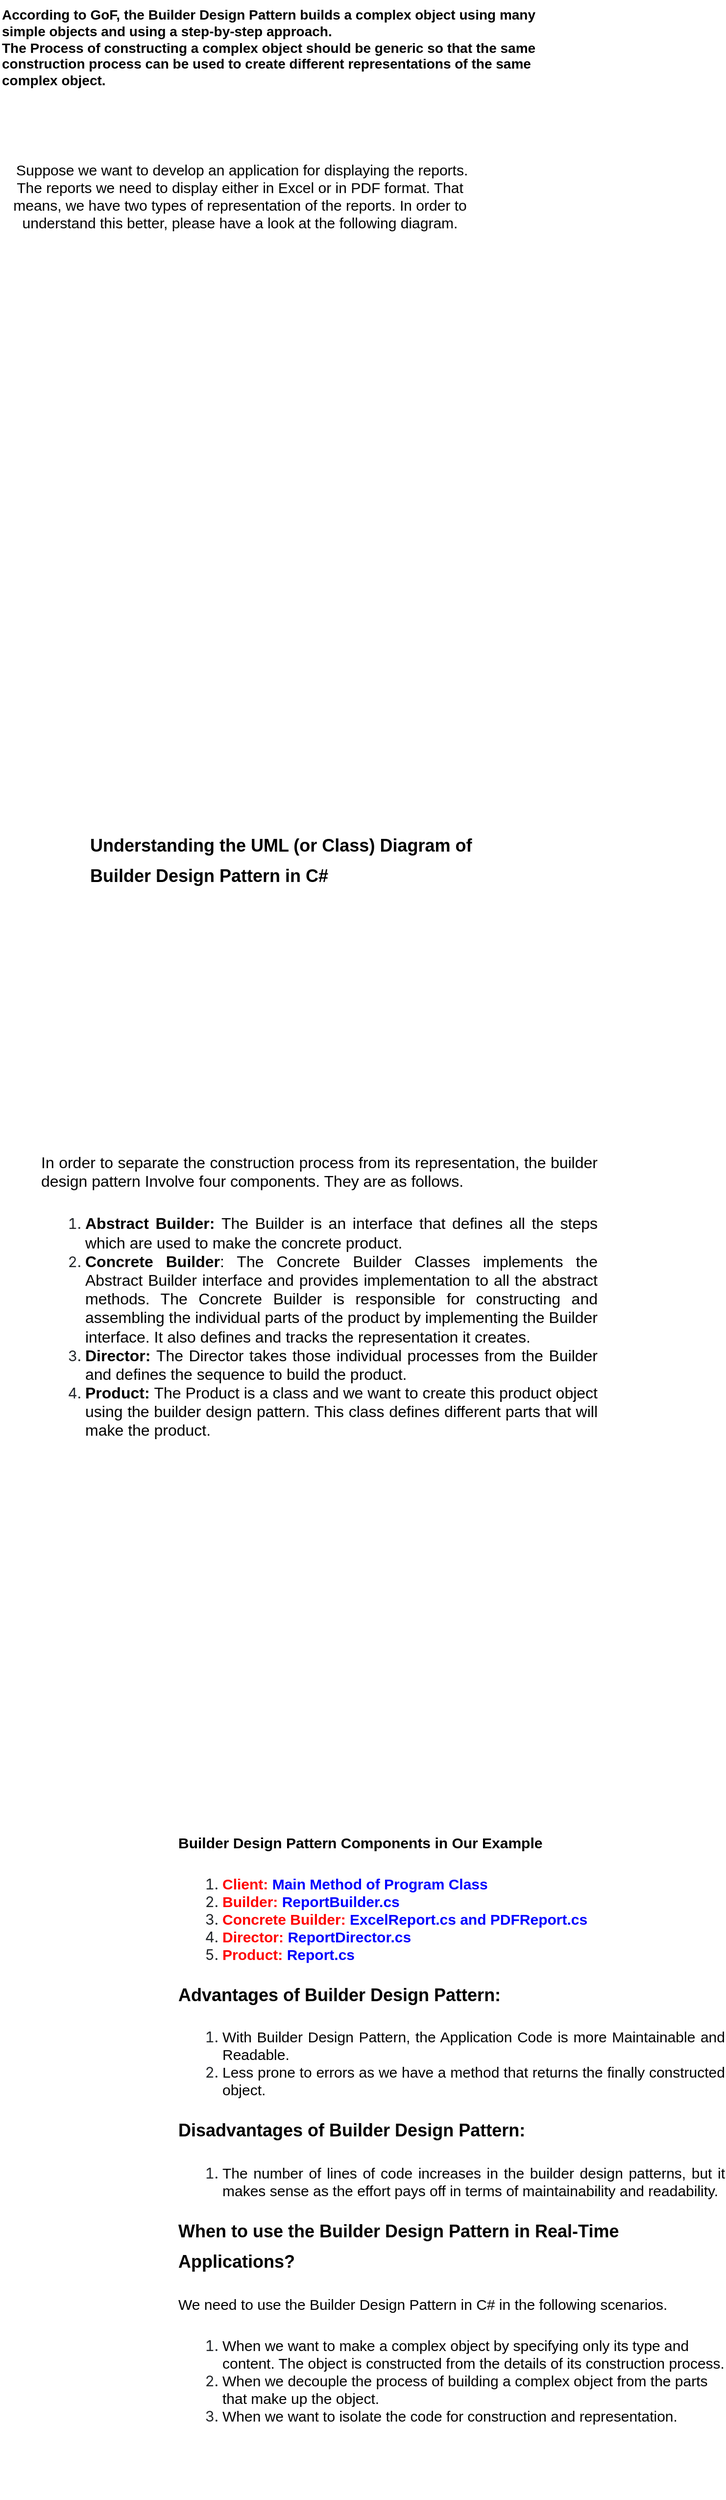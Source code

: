 <mxfile>
    <diagram id="ynslTaBXFwaWdOT28Tcj" name="Domain">
        <mxGraphModel dx="1333" dy="1180" grid="1" gridSize="10" guides="1" tooltips="1" connect="1" arrows="1" fold="1" page="0" pageScale="1" pageWidth="850" pageHeight="1100" math="0" shadow="0">
            <root>
                <mxCell id="0"/>
                <mxCell id="1" parent="0"/>
                <mxCell id="2" value="" style="shape=image;verticalLabelPosition=bottom;labelBackgroundColor=default;verticalAlign=top;aspect=fixed;imageAspect=0;image=https://dotnettutorials.net/wp-content/uploads/2019/10/c-users-pranaya-pictures-understanding-the-builde.png;" parent="1" vertex="1">
                    <mxGeometry x="210" width="265.33" height="270" as="geometry"/>
                </mxCell>
                <UserObject label="&lt;span style=&quot;color: rgb(0, 0, 0); font-family: arial, helvetica, sans-serif; font-size: 15px; text-align: justify; background-color: rgb(255, 255, 255);&quot;&gt;&amp;nbsp;Suppose we want to develop an application for displaying the reports. The reports we need to display either in Excel or in PDF format. That means, we have two types of representation of the reports. In order to understand this better, please have a look at the following diagram.&lt;/span&gt;" placeholders="1" name="Variable" id="3">
                    <mxCell style="text;html=1;strokeColor=none;fillColor=none;align=center;verticalAlign=middle;whiteSpace=wrap;overflow=hidden;" parent="1" vertex="1">
                        <mxGeometry x="80" y="-110" width="490" height="120" as="geometry"/>
                    </mxCell>
                </UserObject>
                <mxCell id="4" value="" style="shape=image;verticalLabelPosition=bottom;labelBackgroundColor=default;verticalAlign=top;aspect=fixed;imageAspect=0;image=https://dotnettutorials.net/wp-content/uploads/2019/10/c-users-pranaya-pictures-bilder-design-pattern-re.png;" parent="1" vertex="1">
                    <mxGeometry x="210" y="290" width="265.33" height="276.5" as="geometry"/>
                </mxCell>
                <mxCell id="5" value="&lt;h5 style=&quot;box-sizing: border-box; border: 0px; font-size: 1.2rem; font-style: normal; font-weight: 500; margin: 0px 0px 20px; outline: 0px; padding: 0px; vertical-align: baseline; clear: both; color: rgb(58, 58, 58); line-height: 1.6; font-family: -apple-system, BlinkMacSystemFont, &amp;quot;Segoe UI&amp;quot;, Roboto, &amp;quot;Helvetica Neue&amp;quot;, Arial, &amp;quot;Noto Sans&amp;quot;, sans-serif, &amp;quot;Apple Color Emoji&amp;quot;, &amp;quot;Segoe UI Emoji&amp;quot;, &amp;quot;Segoe UI Symbol&amp;quot;, &amp;quot;Noto Color Emoji&amp;quot;; font-variant-ligatures: normal; font-variant-caps: normal; letter-spacing: normal; orphans: 2; text-align: left; text-indent: 0px; text-transform: none; widows: 2; word-spacing: 0px; -webkit-text-stroke-width: 0px; background-color: rgb(255, 255, 255); text-decoration-thickness: initial; text-decoration-style: initial; text-decoration-color: initial;&quot;&gt;&lt;span style=&quot;box-sizing: border-box; border: 0px; font-size: 18px; font-style: inherit; font-weight: inherit; margin: 0px; outline: 0px; padding: 0px; vertical-align: baseline; color: rgb(0, 0, 0);&quot;&gt;&lt;strong style=&quot;box-sizing: border-box; border: 0px; font-size: 18px; font-style: inherit; font-weight: bolder; margin: 0px; outline: 0px; padding: 0px; vertical-align: baseline;&quot;&gt;&lt;span style=&quot;box-sizing: border-box; border: 0px; font-size: 18px; font-style: inherit; font-weight: inherit; margin: 0px; outline: 0px; padding: 0px; vertical-align: baseline; font-family: arial, helvetica, sans-serif;&quot;&gt;Understanding the UML (or Class) Diagram of Builder Design Pattern in C#&lt;/span&gt;&lt;/strong&gt;&lt;/span&gt;&lt;/h5&gt;" style="text;whiteSpace=wrap;html=1;" parent="1" vertex="1">
                    <mxGeometry x="170" y="590" width="400" height="70" as="geometry"/>
                </mxCell>
                <mxCell id="6" value="" style="shape=image;verticalLabelPosition=bottom;labelBackgroundColor=default;verticalAlign=top;aspect=fixed;imageAspect=0;image=https://dotnettutorials.net/wp-content/uploads/2019/10/Understanding-the-Class-Diagram-of-Builder-Design-Pattern-in-C.png;" parent="1" vertex="1">
                    <mxGeometry x="190" y="710" width="338.69" height="170" as="geometry"/>
                </mxCell>
                <mxCell id="7" value="&lt;font style=&quot;font-size: 14px;&quot;&gt;&lt;b&gt;According to GoF, the Builder Design Pattern builds a complex object using many simple objects and using a step-by-step approach.&amp;nbsp;&lt;br&gt;The Process of constructing a complex object should be generic so that the same construction process can be used to create different representations of the same complex object.&lt;/b&gt;&lt;/font&gt;" style="text;whiteSpace=wrap;html=1;fillColor=none;strokeColor=none;" parent="1" vertex="1">
                    <mxGeometry x="80" y="-250" width="590" height="90" as="geometry"/>
                </mxCell>
                <mxCell id="8" value="&lt;p style=&quot;box-sizing: border-box; border: 0px; font-size: 15px; font-style: normal; font-weight: 400; margin: 0px 0px 1.6em; outline: 0px; padding: 0px; vertical-align: baseline; color: rgb(33, 37, 41); font-family: -apple-system, BlinkMacSystemFont, &amp;quot;Segoe UI&amp;quot;, Roboto, &amp;quot;Helvetica Neue&amp;quot;, Arial, &amp;quot;Noto Sans&amp;quot;, sans-serif, &amp;quot;Apple Color Emoji&amp;quot;, &amp;quot;Segoe UI Emoji&amp;quot;, &amp;quot;Segoe UI Symbol&amp;quot;, &amp;quot;Noto Color Emoji&amp;quot;; font-variant-ligatures: normal; font-variant-caps: normal; letter-spacing: normal; orphans: 2; text-indent: 0px; text-transform: none; widows: 2; word-spacing: 0px; -webkit-text-stroke-width: 0px; background-color: rgb(255, 255, 255); text-decoration-thickness: initial; text-decoration-style: initial; text-decoration-color: initial; text-align: justify;&quot;&gt;&lt;span style=&quot;box-sizing: border-box; border: 0px; font-size: 12pt; font-style: inherit; font-weight: inherit; margin: 0px; outline: 0px; padding: 0px; vertical-align: baseline; font-family: arial, helvetica, sans-serif; color: rgb(0, 0, 0);&quot;&gt;In order to separate the construction process from its representation, the builder design pattern Involve four components. They are as follows.&amp;nbsp;&lt;/span&gt;&lt;/p&gt;&lt;ol style=&quot;box-sizing: border-box; border: 0px; font-size: 15px; font-style: normal; font-weight: 400; margin: 0px 0px 1rem 3em; outline: 0px; padding: 0px; vertical-align: baseline; list-style: decimal; color: rgb(33, 37, 41); font-family: -apple-system, BlinkMacSystemFont, &amp;quot;Segoe UI&amp;quot;, Roboto, &amp;quot;Helvetica Neue&amp;quot;, Arial, &amp;quot;Noto Sans&amp;quot;, sans-serif, &amp;quot;Apple Color Emoji&amp;quot;, &amp;quot;Segoe UI Emoji&amp;quot;, &amp;quot;Segoe UI Symbol&amp;quot;, &amp;quot;Noto Color Emoji&amp;quot;; font-variant-ligatures: normal; font-variant-caps: normal; letter-spacing: normal; orphans: 2; text-align: left; text-indent: 0px; text-transform: none; widows: 2; word-spacing: 0px; -webkit-text-stroke-width: 0px; background-color: rgb(255, 255, 255); text-decoration-thickness: initial; text-decoration-style: initial; text-decoration-color: initial;&quot;&gt;&lt;li style=&quot;box-sizing: border-box; border: 0px; font-size: 15px; font-style: inherit; font-weight: inherit; margin: 0px; outline: 0px; padding: 0px; vertical-align: baseline; text-align: justify;&quot;&gt;&lt;span style=&quot;box-sizing: border-box; border: 0px; font-size: 12pt; font-style: inherit; font-weight: inherit; margin: 0px; outline: 0px; padding: 0px; vertical-align: baseline; font-family: arial, helvetica, sans-serif; color: rgb(0, 0, 0);&quot;&gt;&lt;strong style=&quot;box-sizing: border-box; border: 0px; font-size: 16px; font-style: inherit; font-weight: bolder; margin: 0px; outline: 0px; padding: 0px; vertical-align: baseline;&quot;&gt;Abstract Builder:&lt;/strong&gt;&lt;span&gt;&amp;nbsp;&lt;/span&gt;The Builder is an interface that defines all the steps which are used to make the concrete product.&amp;nbsp;&lt;/span&gt;&lt;/li&gt;&lt;li style=&quot;box-sizing: border-box; border: 0px; font-size: 15px; font-style: inherit; font-weight: inherit; margin: 0px; outline: 0px; padding: 0px; vertical-align: baseline; text-align: justify;&quot;&gt;&lt;span style=&quot;box-sizing: border-box; border: 0px; font-size: 12pt; font-style: inherit; font-weight: inherit; margin: 0px; outline: 0px; padding: 0px; vertical-align: baseline; font-family: arial, helvetica, sans-serif; color: rgb(0, 0, 0);&quot;&gt;&lt;strong style=&quot;box-sizing: border-box; border: 0px; font-size: 16px; font-style: inherit; font-weight: bolder; margin: 0px; outline: 0px; padding: 0px; vertical-align: baseline;&quot;&gt;Concrete Builder&lt;/strong&gt;: The Concrete Builder Classes implements the Abstract Builder interface and provides implementation to all the abstract methods. The Concrete Builder is responsible for constructing and assembling the individual parts of the product by implementing the Builder interface. It also defines and tracks the representation it creates.&lt;/span&gt;&lt;/li&gt;&lt;li style=&quot;box-sizing: border-box; border: 0px; font-size: 15px; font-style: inherit; font-weight: inherit; margin: 0px; outline: 0px; padding: 0px; vertical-align: baseline; text-align: justify;&quot;&gt;&lt;span style=&quot;box-sizing: border-box; border: 0px; font-size: 12pt; font-style: inherit; font-weight: inherit; margin: 0px; outline: 0px; padding: 0px; vertical-align: baseline; font-family: arial, helvetica, sans-serif; color: rgb(0, 0, 0);&quot;&gt;&lt;strong style=&quot;box-sizing: border-box; border: 0px; font-size: 16px; font-style: inherit; font-weight: bolder; margin: 0px; outline: 0px; padding: 0px; vertical-align: baseline;&quot;&gt;Director:&lt;/strong&gt;&lt;span&gt;&amp;nbsp;&lt;/span&gt;The Director takes those individual processes from the Builder and defines the sequence to build the product.&lt;/span&gt;&lt;/li&gt;&lt;li style=&quot;box-sizing: border-box; border: 0px; font-size: 15px; font-style: inherit; font-weight: inherit; margin: 0px; outline: 0px; padding: 0px; vertical-align: baseline; text-align: justify;&quot;&gt;&lt;span style=&quot;box-sizing: border-box; border: 0px; font-size: 12pt; font-style: inherit; font-weight: inherit; margin: 0px; outline: 0px; padding: 0px; vertical-align: baseline; font-family: arial, helvetica, sans-serif; color: rgb(0, 0, 0);&quot;&gt;&lt;strong style=&quot;box-sizing: border-box; border: 0px; font-size: 16px; font-style: inherit; font-weight: bolder; margin: 0px; outline: 0px; padding: 0px; vertical-align: baseline;&quot;&gt;Product:&lt;/strong&gt;&lt;span&gt;&amp;nbsp;&lt;/span&gt;The Product is a class and we want to create this product object using the builder design pattern. This class defines different parts that will make the product.&lt;/span&gt;&lt;/li&gt;&lt;/ol&gt;" style="text;whiteSpace=wrap;html=1;fontSize=14;" parent="1" vertex="1">
                    <mxGeometry x="120" y="920" width="570" height="330" as="geometry"/>
                </mxCell>
                <mxCell id="9" value="&lt;p style=&quot;box-sizing: border-box; border: 0px; font-size: 15px; font-style: normal; font-weight: 400; margin: 0px 0px 1.6em; outline: 0px; padding: 0px; vertical-align: baseline; color: rgb(33, 37, 41); font-family: -apple-system, BlinkMacSystemFont, &amp;quot;Segoe UI&amp;quot;, Roboto, &amp;quot;Helvetica Neue&amp;quot;, Arial, &amp;quot;Noto Sans&amp;quot;, sans-serif, &amp;quot;Apple Color Emoji&amp;quot;, &amp;quot;Segoe UI Emoji&amp;quot;, &amp;quot;Segoe UI Symbol&amp;quot;, &amp;quot;Noto Color Emoji&amp;quot;; font-variant-ligatures: normal; font-variant-caps: normal; letter-spacing: normal; orphans: 2; text-align: left; text-indent: 0px; text-transform: none; widows: 2; word-spacing: 0px; -webkit-text-stroke-width: 0px; background-color: rgb(255, 255, 255); text-decoration-thickness: initial; text-decoration-style: initial; text-decoration-color: initial;&quot;&gt;&lt;img style=&quot;box-sizing: border-box; border: 0px none; height: auto; max-width: 100%; vertical-align: middle;&quot; sizes=&quot;(max-width: 831px) 100vw, 831px&quot; srcset=&quot;https://dotnettutorials.net/wp-content/uploads/2019/10/Builder-Design-Pattern-UML-Diagram.png 1127w, https://dotnettutorials.net/wp-content/uploads/2019/10/Builder-Design-Pattern-UML-Diagram-300x151.png 300w, https://dotnettutorials.net/wp-content/uploads/2019/10/Builder-Design-Pattern-UML-Diagram-1024x515.png 1024w, https://dotnettutorials.net/wp-content/uploads/2019/10/Builder-Design-Pattern-UML-Diagram-768x386.png 768w&quot; height=&quot;418&quot; width=&quot;831&quot; alt=&quot;Builder Design Pattern UML Diagram&quot; title=&quot;Builder Design Pattern UML Diagram&quot; class=&quot;alignnone wp-image-35906&quot; loading=&quot;lazy&quot; decoding=&quot;async&quot; src=&quot;https://dotnettutorials.net/wp-content/uploads/2019/10/Builder-Design-Pattern-UML-Diagram.png&quot;&gt;&lt;/p&gt;&lt;div style=&quot;box-sizing: border-box; border: 0px; font-size: 15px; font-style: normal; font-weight: 400; margin: 8px 0px; outline: 0px; padding: 0px; vertical-align: baseline; color: rgb(33, 37, 41); font-family: -apple-system, BlinkMacSystemFont, &amp;quot;Segoe UI&amp;quot;, Roboto, &amp;quot;Helvetica Neue&amp;quot;, Arial, &amp;quot;Noto Sans&amp;quot;, sans-serif, &amp;quot;Apple Color Emoji&amp;quot;, &amp;quot;Segoe UI Emoji&amp;quot;, &amp;quot;Segoe UI Symbol&amp;quot;, &amp;quot;Noto Color Emoji&amp;quot;; font-variant-ligatures: normal; font-variant-caps: normal; letter-spacing: normal; orphans: 2; text-align: left; text-indent: 0px; text-transform: none; widows: 2; word-spacing: 0px; -webkit-text-stroke-width: 0px; background-color: rgb(255, 255, 255); text-decoration-thickness: initial; text-decoration-style: initial; text-decoration-color: initial; clear: both;&quot; class=&quot;code-block code-block-12&quot;&gt;&lt;/div&gt;&lt;p style=&quot;box-sizing: border-box; border: 0px; font-size: 15px; font-style: normal; font-weight: 400; margin: 0px 0px 1.6em; outline: 0px; padding: 0px; vertical-align: baseline; color: rgb(33, 37, 41); font-family: -apple-system, BlinkMacSystemFont, &amp;quot;Segoe UI&amp;quot;, Roboto, &amp;quot;Helvetica Neue&amp;quot;, Arial, &amp;quot;Noto Sans&amp;quot;, sans-serif, &amp;quot;Apple Color Emoji&amp;quot;, &amp;quot;Segoe UI Emoji&amp;quot;, &amp;quot;Segoe UI Symbol&amp;quot;, &amp;quot;Noto Color Emoji&amp;quot;; font-variant-ligatures: normal; font-variant-caps: normal; letter-spacing: normal; orphans: 2; text-align: left; text-indent: 0px; text-transform: none; widows: 2; word-spacing: 0px; -webkit-text-stroke-width: 0px; background-color: rgb(255, 255, 255); text-decoration-thickness: initial; text-decoration-style: initial; text-decoration-color: initial;&quot;&gt;&lt;strong style=&quot;box-sizing: border-box; border: 0px; font-size: 15px; font-style: inherit; font-weight: bolder; margin: 0px; outline: 0px; padding: 0px; vertical-align: baseline;&quot;&gt;&lt;span style=&quot;box-sizing: border-box; border: 0px; font-size: 15px; font-style: inherit; font-weight: inherit; margin: 0px; outline: 0px; padding: 0px; vertical-align: baseline; font-family: arial, helvetica, sans-serif; color: rgb(0, 0, 0);&quot;&gt;Builder Design Pattern Components in Our Example&lt;/span&gt;&lt;/strong&gt;&lt;/p&gt;&lt;ol style=&quot;box-sizing: border-box; border: 0px; font-size: 15px; font-style: normal; font-weight: 400; margin: 0px 0px 1rem 3em; outline: 0px; padding: 0px; vertical-align: baseline; list-style: decimal; color: rgb(33, 37, 41); font-family: -apple-system, BlinkMacSystemFont, &amp;quot;Segoe UI&amp;quot;, Roboto, &amp;quot;Helvetica Neue&amp;quot;, Arial, &amp;quot;Noto Sans&amp;quot;, sans-serif, &amp;quot;Apple Color Emoji&amp;quot;, &amp;quot;Segoe UI Emoji&amp;quot;, &amp;quot;Segoe UI Symbol&amp;quot;, &amp;quot;Noto Color Emoji&amp;quot;; font-variant-ligatures: normal; font-variant-caps: normal; letter-spacing: normal; orphans: 2; text-align: left; text-indent: 0px; text-transform: none; widows: 2; word-spacing: 0px; -webkit-text-stroke-width: 0px; background-color: rgb(255, 255, 255); text-decoration-thickness: initial; text-decoration-style: initial; text-decoration-color: initial;&quot;&gt;&lt;li style=&quot;box-sizing: border-box; border: 0px; font-size: 15px; font-style: inherit; font-weight: inherit; margin: 0px; outline: 0px; padding: 0px; vertical-align: baseline;&quot;&gt;&lt;span style=&quot;box-sizing: border-box; border: 0px; font-size: 15px; font-style: inherit; font-weight: inherit; margin: 0px; outline: 0px; padding: 0px; vertical-align: baseline; color: rgb(0, 0, 255);&quot;&gt;&lt;strong style=&quot;box-sizing: border-box; border: 0px; font-size: 15px; font-style: inherit; font-weight: bolder; margin: 0px; outline: 0px; padding: 0px; vertical-align: baseline;&quot;&gt;&lt;span style=&quot;box-sizing: border-box; border: 0px; font-size: 15px; font-style: inherit; font-weight: inherit; margin: 0px; outline: 0px; padding: 0px; vertical-align: baseline; font-family: arial, helvetica, sans-serif;&quot;&gt;&lt;span style=&quot;box-sizing: border-box; border: 0px; font-size: 15px; font-style: inherit; font-weight: inherit; margin: 0px; outline: 0px; padding: 0px; vertical-align: baseline; color: rgb(255, 0, 0);&quot;&gt;Client:&lt;/span&gt;&lt;span&gt;&amp;nbsp;&lt;/span&gt;Main Method of Program Class&lt;/span&gt;&lt;/strong&gt;&lt;/span&gt;&lt;/li&gt;&lt;li style=&quot;box-sizing: border-box; border: 0px; font-size: 15px; font-style: inherit; font-weight: inherit; margin: 0px; outline: 0px; padding: 0px; vertical-align: baseline;&quot;&gt;&lt;span style=&quot;box-sizing: border-box; border: 0px; font-size: 15px; font-style: inherit; font-weight: inherit; margin: 0px; outline: 0px; padding: 0px; vertical-align: baseline; color: rgb(0, 0, 255);&quot;&gt;&lt;strong style=&quot;box-sizing: border-box; border: 0px; font-size: 15px; font-style: inherit; font-weight: bolder; margin: 0px; outline: 0px; padding: 0px; vertical-align: baseline;&quot;&gt;&lt;span style=&quot;box-sizing: border-box; border: 0px; font-size: 15px; font-style: inherit; font-weight: inherit; margin: 0px; outline: 0px; padding: 0px; vertical-align: baseline; font-family: arial, helvetica, sans-serif;&quot;&gt;&lt;span style=&quot;box-sizing: border-box; border: 0px; font-size: 15px; font-style: inherit; font-weight: inherit; margin: 0px; outline: 0px; padding: 0px; vertical-align: baseline; color: rgb(255, 0, 0);&quot;&gt;Builder:&lt;/span&gt;&lt;span&gt;&amp;nbsp;&lt;/span&gt;ReportBuilder.cs&lt;/span&gt;&lt;/strong&gt;&lt;/span&gt;&lt;/li&gt;&lt;li style=&quot;box-sizing: border-box; border: 0px; font-size: 15px; font-style: inherit; font-weight: inherit; margin: 0px; outline: 0px; padding: 0px; vertical-align: baseline;&quot;&gt;&lt;span style=&quot;box-sizing: border-box; border: 0px; font-size: 15px; font-style: inherit; font-weight: inherit; margin: 0px; outline: 0px; padding: 0px; vertical-align: baseline; color: rgb(0, 0, 255);&quot;&gt;&lt;strong style=&quot;box-sizing: border-box; border: 0px; font-size: 15px; font-style: inherit; font-weight: bolder; margin: 0px; outline: 0px; padding: 0px; vertical-align: baseline;&quot;&gt;&lt;span style=&quot;box-sizing: border-box; border: 0px; font-size: 15px; font-style: inherit; font-weight: inherit; margin: 0px; outline: 0px; padding: 0px; vertical-align: baseline; font-family: arial, helvetica, sans-serif;&quot;&gt;&lt;span style=&quot;box-sizing: border-box; border: 0px; font-size: 15px; font-style: inherit; font-weight: inherit; margin: 0px; outline: 0px; padding: 0px; vertical-align: baseline; color: rgb(255, 0, 0);&quot;&gt;Concrete Builder:&lt;/span&gt;&lt;span&gt;&amp;nbsp;&lt;/span&gt;ExcelReport.cs and PDFReport.cs&lt;/span&gt;&lt;/strong&gt;&lt;/span&gt;&lt;/li&gt;&lt;li style=&quot;box-sizing: border-box; border: 0px; font-size: 15px; font-style: inherit; font-weight: inherit; margin: 0px; outline: 0px; padding: 0px; vertical-align: baseline;&quot;&gt;&lt;span style=&quot;box-sizing: border-box; border: 0px; font-size: 15px; font-style: inherit; font-weight: inherit; margin: 0px; outline: 0px; padding: 0px; vertical-align: baseline; color: rgb(0, 0, 255);&quot;&gt;&lt;strong style=&quot;box-sizing: border-box; border: 0px; font-size: 15px; font-style: inherit; font-weight: bolder; margin: 0px; outline: 0px; padding: 0px; vertical-align: baseline;&quot;&gt;&lt;span style=&quot;box-sizing: border-box; border: 0px; font-size: 15px; font-style: inherit; font-weight: inherit; margin: 0px; outline: 0px; padding: 0px; vertical-align: baseline; font-family: arial, helvetica, sans-serif;&quot;&gt;&lt;span style=&quot;box-sizing: border-box; border: 0px; font-size: 15px; font-style: inherit; font-weight: inherit; margin: 0px; outline: 0px; padding: 0px; vertical-align: baseline; color: rgb(255, 0, 0);&quot;&gt;Director:&lt;/span&gt;&lt;span&gt;&amp;nbsp;&lt;/span&gt;ReportDirector.cs&lt;/span&gt;&lt;/strong&gt;&lt;/span&gt;&lt;/li&gt;&lt;li style=&quot;box-sizing: border-box; border: 0px; font-size: 15px; font-style: inherit; font-weight: inherit; margin: 0px; outline: 0px; padding: 0px; vertical-align: baseline;&quot;&gt;&lt;span style=&quot;box-sizing: border-box; border: 0px; font-size: 15px; font-style: inherit; font-weight: inherit; margin: 0px; outline: 0px; padding: 0px; vertical-align: baseline; color: rgb(0, 0, 255);&quot;&gt;&lt;strong style=&quot;box-sizing: border-box; border: 0px; font-size: 15px; font-style: inherit; font-weight: bolder; margin: 0px; outline: 0px; padding: 0px; vertical-align: baseline;&quot;&gt;&lt;span style=&quot;box-sizing: border-box; border: 0px; font-size: 15px; font-style: inherit; font-weight: inherit; margin: 0px; outline: 0px; padding: 0px; vertical-align: baseline; font-family: arial, helvetica, sans-serif;&quot;&gt;&lt;span style=&quot;box-sizing: border-box; border: 0px; font-size: 15px; font-style: inherit; font-weight: inherit; margin: 0px; outline: 0px; padding: 0px; vertical-align: baseline; color: rgb(255, 0, 0);&quot;&gt;Product:&lt;/span&gt;&lt;span&gt;&amp;nbsp;&lt;/span&gt;Report.cs&lt;/span&gt;&lt;/strong&gt;&lt;/span&gt;&lt;/li&gt;&lt;/ol&gt;&lt;h5 style=&quot;box-sizing: border-box; border: 0px; font-size: 1.2rem; font-style: normal; font-weight: 500; margin: 0px 0px 20px; outline: 0px; padding: 0px; vertical-align: baseline; clear: both; color: rgb(58, 58, 58); line-height: 1.6; font-family: -apple-system, BlinkMacSystemFont, &amp;quot;Segoe UI&amp;quot;, Roboto, &amp;quot;Helvetica Neue&amp;quot;, Arial, &amp;quot;Noto Sans&amp;quot;, sans-serif, &amp;quot;Apple Color Emoji&amp;quot;, &amp;quot;Segoe UI Emoji&amp;quot;, &amp;quot;Segoe UI Symbol&amp;quot;, &amp;quot;Noto Color Emoji&amp;quot;; font-variant-ligatures: normal; font-variant-caps: normal; letter-spacing: normal; orphans: 2; text-indent: 0px; text-transform: none; widows: 2; word-spacing: 0px; -webkit-text-stroke-width: 0px; background-color: rgb(255, 255, 255); text-decoration-thickness: initial; text-decoration-style: initial; text-decoration-color: initial; text-align: justify;&quot;&gt;&lt;strong style=&quot;box-sizing: border-box; border: 0px; font-size: 18px; font-style: inherit; font-weight: bolder; margin: 0px; outline: 0px; padding: 0px; vertical-align: baseline;&quot;&gt;&lt;span style=&quot;box-sizing: border-box; border: 0px; font-size: 18px; font-style: inherit; font-weight: inherit; margin: 0px; outline: 0px; padding: 0px; vertical-align: baseline; font-family: arial, helvetica, sans-serif; color: rgb(0, 0, 0);&quot;&gt;Advantages of Builder Design Pattern:&lt;/span&gt;&lt;/strong&gt;&lt;/h5&gt;&lt;ol style=&quot;box-sizing: border-box; border: 0px; font-size: 15px; font-style: normal; font-weight: 400; margin: 0px 0px 1rem 3em; outline: 0px; padding: 0px; vertical-align: baseline; list-style: decimal; color: rgb(33, 37, 41); font-family: -apple-system, BlinkMacSystemFont, &amp;quot;Segoe UI&amp;quot;, Roboto, &amp;quot;Helvetica Neue&amp;quot;, Arial, &amp;quot;Noto Sans&amp;quot;, sans-serif, &amp;quot;Apple Color Emoji&amp;quot;, &amp;quot;Segoe UI Emoji&amp;quot;, &amp;quot;Segoe UI Symbol&amp;quot;, &amp;quot;Noto Color Emoji&amp;quot;; font-variant-ligatures: normal; font-variant-caps: normal; letter-spacing: normal; orphans: 2; text-align: left; text-indent: 0px; text-transform: none; widows: 2; word-spacing: 0px; -webkit-text-stroke-width: 0px; background-color: rgb(255, 255, 255); text-decoration-thickness: initial; text-decoration-style: initial; text-decoration-color: initial;&quot;&gt;&lt;li style=&quot;box-sizing: border-box; border: 0px; font-size: 15px; font-style: inherit; font-weight: inherit; margin: 0px; outline: 0px; padding: 0px; vertical-align: baseline; text-align: justify;&quot;&gt;&lt;span style=&quot;box-sizing: border-box; border: 0px; font-size: 15px; font-style: inherit; font-weight: inherit; margin: 0px; outline: 0px; padding: 0px; vertical-align: baseline; font-family: arial, helvetica, sans-serif; color: rgb(0, 0, 0);&quot;&gt;With Builder Design Pattern, the Application Code is more Maintainable and Readable.&lt;/span&gt;&lt;/li&gt;&lt;li style=&quot;box-sizing: border-box; border: 0px; font-size: 15px; font-style: inherit; font-weight: inherit; margin: 0px; outline: 0px; padding: 0px; vertical-align: baseline; text-align: justify;&quot;&gt;&lt;span style=&quot;box-sizing: border-box; border: 0px; font-size: 15px; font-style: inherit; font-weight: inherit; margin: 0px; outline: 0px; padding: 0px; vertical-align: baseline; font-family: arial, helvetica, sans-serif; color: rgb(0, 0, 0);&quot;&gt;Less prone to errors as we have a method that returns the finally constructed object.&lt;/span&gt;&lt;/li&gt;&lt;/ol&gt;&lt;h5 style=&quot;box-sizing: border-box; border: 0px; font-size: 1.2rem; font-style: normal; font-weight: 500; margin: 0px 0px 20px; outline: 0px; padding: 0px; vertical-align: baseline; clear: both; color: rgb(58, 58, 58); line-height: 1.6; font-family: -apple-system, BlinkMacSystemFont, &amp;quot;Segoe UI&amp;quot;, Roboto, &amp;quot;Helvetica Neue&amp;quot;, Arial, &amp;quot;Noto Sans&amp;quot;, sans-serif, &amp;quot;Apple Color Emoji&amp;quot;, &amp;quot;Segoe UI Emoji&amp;quot;, &amp;quot;Segoe UI Symbol&amp;quot;, &amp;quot;Noto Color Emoji&amp;quot;; font-variant-ligatures: normal; font-variant-caps: normal; letter-spacing: normal; orphans: 2; text-indent: 0px; text-transform: none; widows: 2; word-spacing: 0px; -webkit-text-stroke-width: 0px; background-color: rgb(255, 255, 255); text-decoration-thickness: initial; text-decoration-style: initial; text-decoration-color: initial; text-align: justify;&quot;&gt;&lt;strong style=&quot;box-sizing: border-box; border: 0px; font-size: 18px; font-style: inherit; font-weight: bolder; margin: 0px; outline: 0px; padding: 0px; vertical-align: baseline;&quot;&gt;&lt;span style=&quot;box-sizing: border-box; border: 0px; font-size: 18px; font-style: inherit; font-weight: inherit; margin: 0px; outline: 0px; padding: 0px; vertical-align: baseline; font-family: arial, helvetica, sans-serif; color: rgb(0, 0, 0);&quot;&gt;Disadvantages of Builder Design Pattern:&lt;/span&gt;&lt;/strong&gt;&lt;/h5&gt;&lt;ol style=&quot;box-sizing: border-box; border: 0px; font-size: 15px; font-style: normal; font-weight: 400; margin: 0px 0px 1rem 3em; outline: 0px; padding: 0px; vertical-align: baseline; list-style: decimal; color: rgb(33, 37, 41); font-family: -apple-system, BlinkMacSystemFont, &amp;quot;Segoe UI&amp;quot;, Roboto, &amp;quot;Helvetica Neue&amp;quot;, Arial, &amp;quot;Noto Sans&amp;quot;, sans-serif, &amp;quot;Apple Color Emoji&amp;quot;, &amp;quot;Segoe UI Emoji&amp;quot;, &amp;quot;Segoe UI Symbol&amp;quot;, &amp;quot;Noto Color Emoji&amp;quot;; font-variant-ligatures: normal; font-variant-caps: normal; letter-spacing: normal; orphans: 2; text-align: left; text-indent: 0px; text-transform: none; widows: 2; word-spacing: 0px; -webkit-text-stroke-width: 0px; background-color: rgb(255, 255, 255); text-decoration-thickness: initial; text-decoration-style: initial; text-decoration-color: initial;&quot;&gt;&lt;li style=&quot;box-sizing: border-box; border: 0px; font-size: 15px; font-style: inherit; font-weight: inherit; margin: 0px; outline: 0px; padding: 0px; vertical-align: baseline; text-align: justify;&quot;&gt;&lt;span style=&quot;box-sizing: border-box; border: 0px; font-size: 15px; font-style: inherit; font-weight: inherit; margin: 0px; outline: 0px; padding: 0px; vertical-align: baseline; font-family: arial, helvetica, sans-serif; color: rgb(0, 0, 0);&quot;&gt;The number of lines of code increases in the builder design patterns, but it makes sense as the effort pays off in terms of maintainability and readability.&lt;/span&gt;&lt;/li&gt;&lt;/ol&gt;&lt;h5 style=&quot;box-sizing: border-box; border: 0px; font-size: 1.2rem; font-style: normal; font-weight: 500; margin: 0px 0px 20px; outline: 0px; padding: 0px; vertical-align: baseline; clear: both; color: rgb(58, 58, 58); line-height: 1.6; font-family: -apple-system, BlinkMacSystemFont, &amp;quot;Segoe UI&amp;quot;, Roboto, &amp;quot;Helvetica Neue&amp;quot;, Arial, &amp;quot;Noto Sans&amp;quot;, sans-serif, &amp;quot;Apple Color Emoji&amp;quot;, &amp;quot;Segoe UI Emoji&amp;quot;, &amp;quot;Segoe UI Symbol&amp;quot;, &amp;quot;Noto Color Emoji&amp;quot;; font-variant-ligatures: normal; font-variant-caps: normal; letter-spacing: normal; orphans: 2; text-align: left; text-indent: 0px; text-transform: none; widows: 2; word-spacing: 0px; -webkit-text-stroke-width: 0px; background-color: rgb(255, 255, 255); text-decoration-thickness: initial; text-decoration-style: initial; text-decoration-color: initial;&quot;&gt;&lt;strong style=&quot;box-sizing: border-box; border: 0px; font-size: 18px; font-style: inherit; font-weight: bolder; margin: 0px; outline: 0px; padding: 0px; vertical-align: baseline;&quot;&gt;&lt;span style=&quot;box-sizing: border-box; border: 0px; font-size: 18px; font-style: inherit; font-weight: inherit; margin: 0px; outline: 0px; padding: 0px; vertical-align: baseline; font-family: arial, helvetica, sans-serif; color: rgb(0, 0, 0);&quot;&gt;When to use the Builder Design Pattern in Real-Time Applications?&lt;/span&gt;&lt;/strong&gt;&lt;/h5&gt;&lt;p style=&quot;box-sizing: border-box; border: 0px; font-size: 15px; font-style: normal; font-weight: 400; margin: 0px 0px 1.6em; outline: 0px; padding: 0px; vertical-align: baseline; color: rgb(33, 37, 41); font-family: -apple-system, BlinkMacSystemFont, &amp;quot;Segoe UI&amp;quot;, Roboto, &amp;quot;Helvetica Neue&amp;quot;, Arial, &amp;quot;Noto Sans&amp;quot;, sans-serif, &amp;quot;Apple Color Emoji&amp;quot;, &amp;quot;Segoe UI Emoji&amp;quot;, &amp;quot;Segoe UI Symbol&amp;quot;, &amp;quot;Noto Color Emoji&amp;quot;; font-variant-ligatures: normal; font-variant-caps: normal; letter-spacing: normal; orphans: 2; text-align: left; text-indent: 0px; text-transform: none; widows: 2; word-spacing: 0px; -webkit-text-stroke-width: 0px; background-color: rgb(255, 255, 255); text-decoration-thickness: initial; text-decoration-style: initial; text-decoration-color: initial;&quot;&gt;&lt;span style=&quot;box-sizing: border-box; border: 0px; font-size: 15px; font-style: inherit; font-weight: inherit; margin: 0px; outline: 0px; padding: 0px; vertical-align: baseline; font-family: arial, helvetica, sans-serif; color: rgb(0, 0, 0);&quot;&gt;We need to use the Builder Design Pattern in C# in the following scenarios.&lt;/span&gt;&lt;/p&gt;&lt;ol style=&quot;box-sizing: border-box; border: 0px; font-size: 15px; font-style: normal; font-weight: 400; margin: 0px 0px 1rem 3em; outline: 0px; padding: 0px; vertical-align: baseline; list-style: decimal; color: rgb(33, 37, 41); font-family: -apple-system, BlinkMacSystemFont, &amp;quot;Segoe UI&amp;quot;, Roboto, &amp;quot;Helvetica Neue&amp;quot;, Arial, &amp;quot;Noto Sans&amp;quot;, sans-serif, &amp;quot;Apple Color Emoji&amp;quot;, &amp;quot;Segoe UI Emoji&amp;quot;, &amp;quot;Segoe UI Symbol&amp;quot;, &amp;quot;Noto Color Emoji&amp;quot;; font-variant-ligatures: normal; font-variant-caps: normal; letter-spacing: normal; orphans: 2; text-align: left; text-indent: 0px; text-transform: none; widows: 2; word-spacing: 0px; -webkit-text-stroke-width: 0px; background-color: rgb(255, 255, 255); text-decoration-thickness: initial; text-decoration-style: initial; text-decoration-color: initial;&quot;&gt;&lt;li style=&quot;box-sizing: border-box; border: 0px; font-size: 15px; font-style: inherit; font-weight: inherit; margin: 0px; outline: 0px; padding: 0px; vertical-align: baseline;&quot;&gt;&lt;span style=&quot;box-sizing: border-box; border: 0px; font-size: 15px; font-style: inherit; font-weight: inherit; margin: 0px; outline: 0px; padding: 0px; vertical-align: baseline; font-family: arial, helvetica, sans-serif; color: rgb(0, 0, 0);&quot;&gt;When we want to make a complex object by specifying only its type and content. The object is constructed from the details of its construction process.&lt;/span&gt;&lt;/li&gt;&lt;li style=&quot;box-sizing: border-box; border: 0px; font-size: 15px; font-style: inherit; font-weight: inherit; margin: 0px; outline: 0px; padding: 0px; vertical-align: baseline;&quot;&gt;&lt;span style=&quot;box-sizing: border-box; border: 0px; font-size: 15px; font-style: inherit; font-weight: inherit; margin: 0px; outline: 0px; padding: 0px; vertical-align: baseline; font-family: arial, helvetica, sans-serif; color: rgb(0, 0, 0);&quot;&gt;When we decouple the process of building a complex object from the parts that make up the object.&lt;/span&gt;&lt;/li&gt;&lt;li style=&quot;box-sizing: border-box; border: 0px; font-size: 15px; font-style: inherit; font-weight: inherit; margin: 0px; outline: 0px; padding: 0px; vertical-align: baseline;&quot;&gt;&lt;span style=&quot;box-sizing: border-box; border: 0px; font-size: 15px; font-style: inherit; font-weight: inherit; margin: 0px; outline: 0px; padding: 0px; vertical-align: baseline; font-family: arial, helvetica, sans-serif; color: rgb(0, 0, 0);&quot;&gt;When we want to isolate the code for construction and representation.&lt;/span&gt;&lt;/li&gt;&lt;/ol&gt;" style="text;whiteSpace=wrap;html=1;" vertex="1" parent="1">
                    <mxGeometry x="260" y="1310" width="560" height="990" as="geometry"/>
                </mxCell>
            </root>
        </mxGraphModel>
    </diagram>
    <diagram id="KvUhVLTNB-h-ksje_Koc" name="OrderFlow">
        <mxGraphModel dx="1103" dy="446" grid="1" gridSize="10" guides="1" tooltips="1" connect="1" arrows="1" fold="1" page="1" pageScale="1" pageWidth="850" pageHeight="1100" math="0" shadow="0">
            <root>
                <mxCell id="0"/>
                <mxCell id="1" parent="0"/>
            </root>
        </mxGraphModel>
    </diagram>
    <diagram id="mY_KLUClVINl0fQ-s9Sm" name="Preview">
        <mxGraphModel dx="1404" dy="567" grid="1" gridSize="10" guides="1" tooltips="1" connect="1" arrows="1" fold="1" page="1" pageScale="1" pageWidth="850" pageHeight="1100" math="0" shadow="0">
            <root>
                <mxCell id="0"/>
                <mxCell id="1" parent="0"/>
            </root>
        </mxGraphModel>
    </diagram>
</mxfile>